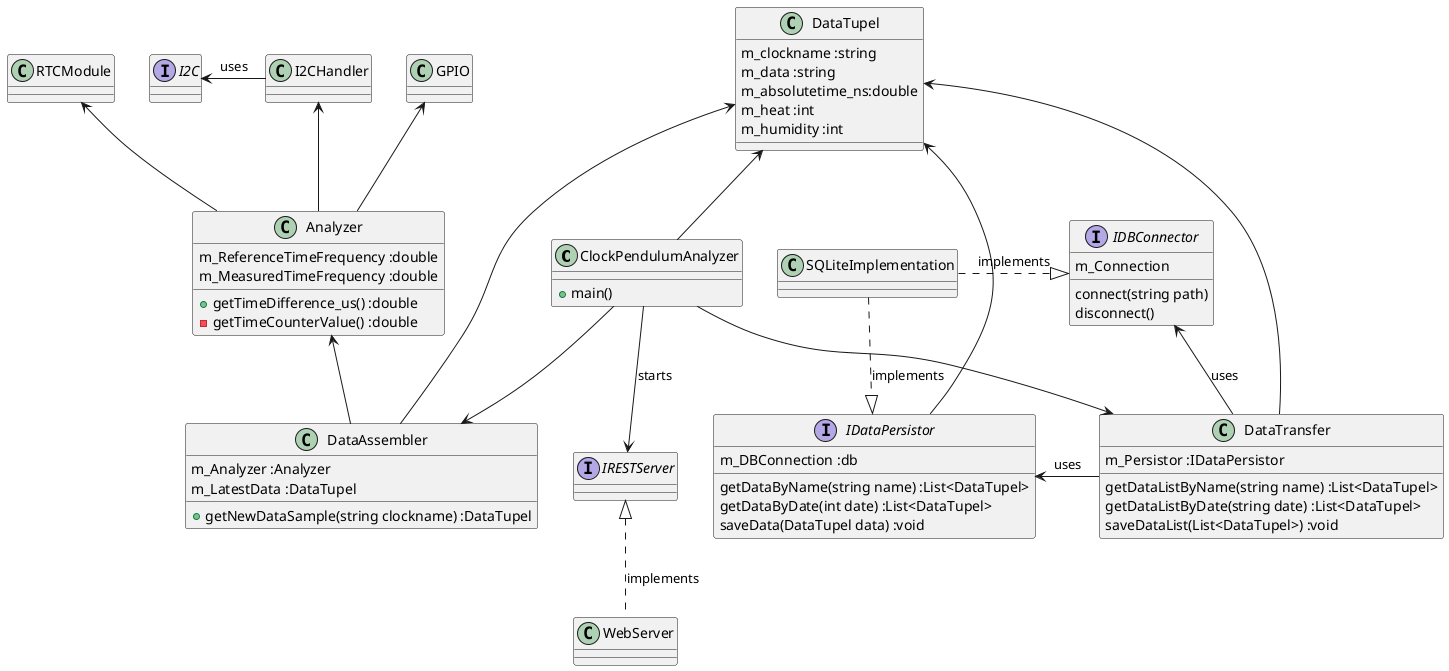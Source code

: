 @startuml
''classes
class ClockPendulumAnalyzer {
    +main()
}
class GPIO 
class I2CHandler 
class RTCModule
class Analyzer {
    m_ReferenceTimeFrequency :double
    m_MeasuredTimeFrequency :double
    + getTimeDifference_us() :double
    - getTimeCounterValue() :double
}
class WebServer
class DataAssembler {
    m_Analyzer :Analyzer
    m_LatestData :DataTupel
    +getNewDataSample(string clockname) :DataTupel
}
class DataTransfer {
    m_Persistor :IDataPersistor
    getDataListByName(string name) :List<DataTupel>
    getDataListByDate(string date) :List<DataTupel>
    saveDataList(List<DataTupel>) :void
}
class DataTupel {
    m_clockname :string
    m_data :string
    m_absolutetime_ns:double
    m_heat :int
    m_humidity :int
}
class SQLiteImplementation

''interfaces
interface I2C
interface IRESTServer
interface IDataPersistor {
    m_DBConnection :db
    getDataByName(string name) :List<DataTupel>
    getDataByDate(int date) :List<DataTupel>
    saveData(DataTupel data) :void
}

interface IDBConnector {
    m_Connection
    connect(string path)
    disconnect()
}

''relations
'' Analyzer to ...
GPIO <-- Analyzer
I2CHandler <-- Analyzer
RTCModule <-- Analyzer

I2C <- I2CHandler :uses
Analyzer <-- DataAssembler

'' main assoziations
ClockPendulumAnalyzer --> DataTransfer
ClockPendulumAnalyzer --> DataAssembler
ClockPendulumAnalyzer --> IRESTServer :starts

'' who requires DataTupel
DataTupel <-- ClockPendulumAnalyzer
DataTupel <- DataAssembler
DataTupel <-- IDataPersistor
DataTupel <-- DataTransfer

'' DB relations
IDataPersistor <- DataTransfer :uses
IDBConnector <- DataTransfer :uses
SQLiteImplementation .|> IDBConnector :implements
SQLiteImplementation ..|> IDataPersistor :implements


WebServer .up.|> IRESTServer :implements

''connections for proper placement (all are hidden)
IDBConnector <-[hidden]down- IDataPersistor
@enduml
